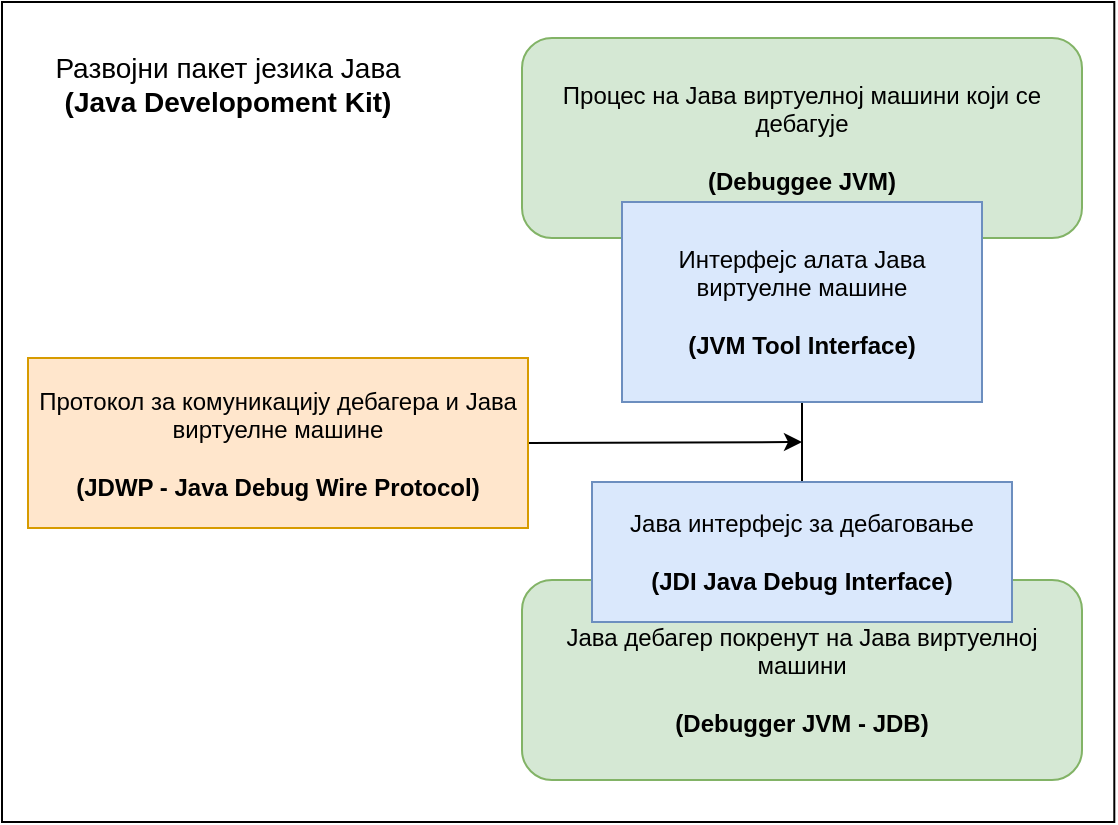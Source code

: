 <mxfile version="14.2.6" type="device"><diagram id="TIPMlPYA3ukdKXlAH7tO" name="Page-1"><mxGraphModel dx="1422" dy="789" grid="1" gridSize="10" guides="1" tooltips="1" connect="1" arrows="1" fold="1" page="1" pageScale="1" pageWidth="850" pageHeight="1100" math="0" shadow="0"><root><mxCell id="0"/><mxCell id="1" parent="0"/><mxCell id="uI3ssd2JrF8-c3ovTGZT-1" value="" style="rounded=0;whiteSpace=wrap;html=1;" vertex="1" parent="1"><mxGeometry x="140" y="250" width="556.15" height="410" as="geometry"/></mxCell><mxCell id="uI3ssd2JrF8-c3ovTGZT-10" style="edgeStyle=orthogonalEdgeStyle;rounded=0;orthogonalLoop=1;jettySize=auto;html=1;exitX=1;exitY=0.5;exitDx=0;exitDy=0;endArrow=classic;endFill=1;" edge="1" parent="1" source="uI3ssd2JrF8-c3ovTGZT-2"><mxGeometry relative="1" as="geometry"><mxPoint x="540" y="470" as="targetPoint"/></mxGeometry></mxCell><mxCell id="uI3ssd2JrF8-c3ovTGZT-2" value="Протокол за комуникацију дебагера и Јава виртуелне машине&lt;br&gt;&lt;br&gt;&lt;b&gt;(JDWP - Java Debug Wire Protocol)&lt;/b&gt;" style="rounded=0;whiteSpace=wrap;html=1;fillColor=#ffe6cc;strokeColor=#d79b00;" vertex="1" parent="1"><mxGeometry x="153" y="428" width="250" height="85" as="geometry"/></mxCell><mxCell id="uI3ssd2JrF8-c3ovTGZT-5" value="&lt;br style=&quot;font-size: 14px;&quot;&gt;Развојни пакет језика Јава&lt;br style=&quot;font-size: 14px;&quot;&gt;&lt;b style=&quot;font-size: 14px;&quot;&gt;(Java Developoment Kit)&lt;/b&gt;" style="text;html=1;strokeColor=none;fillColor=none;align=center;verticalAlign=middle;whiteSpace=wrap;rounded=0;fontSize=14;" vertex="1" parent="1"><mxGeometry x="153" y="268" width="200" height="30" as="geometry"/></mxCell><mxCell id="uI3ssd2JrF8-c3ovTGZT-7" style="edgeStyle=orthogonalEdgeStyle;rounded=0;orthogonalLoop=1;jettySize=auto;html=1;exitX=0.5;exitY=0;exitDx=0;exitDy=0;entryX=0.5;entryY=1;entryDx=0;entryDy=0;endArrow=none;endFill=0;" edge="1" parent="1" source="uI3ssd2JrF8-c3ovTGZT-6" target="uI3ssd2JrF8-c3ovTGZT-3"><mxGeometry relative="1" as="geometry"/></mxCell><mxCell id="uI3ssd2JrF8-c3ovTGZT-8" value="Јава дебагер покренут на Јава виртуелној машини&lt;br&gt;&lt;br&gt;&lt;b&gt;(Debugger JVM - JDB)&lt;/b&gt;" style="rounded=1;whiteSpace=wrap;html=1;fillColor=#d5e8d4;strokeColor=#82b366;" vertex="1" parent="1"><mxGeometry x="400" y="539" width="280" height="100" as="geometry"/></mxCell><mxCell id="uI3ssd2JrF8-c3ovTGZT-6" value="Јава интерфејс за дебаговање&lt;br&gt;&lt;br&gt;&lt;b&gt;(JDI Java Debug Interface)&lt;/b&gt;" style="rounded=0;whiteSpace=wrap;html=1;fillColor=#dae8fc;strokeColor=#6c8ebf;" vertex="1" parent="1"><mxGeometry x="435" y="490" width="210" height="70" as="geometry"/></mxCell><mxCell id="uI3ssd2JrF8-c3ovTGZT-9" value="Процес на Јава виртуелној машини који се дебагује&lt;br&gt;&lt;br&gt;&lt;b&gt;(Debuggee JVM)&lt;/b&gt;" style="rounded=1;whiteSpace=wrap;html=1;fillColor=#d5e8d4;strokeColor=#82b366;" vertex="1" parent="1"><mxGeometry x="400" y="268" width="280" height="100" as="geometry"/></mxCell><mxCell id="uI3ssd2JrF8-c3ovTGZT-3" value="Интерфејс алата Јава виртуелне машине&lt;br&gt;&lt;br&gt;&lt;b&gt;(JVM&amp;nbsp;Tool Interface)&lt;/b&gt;" style="rounded=0;whiteSpace=wrap;html=1;fillColor=#dae8fc;strokeColor=#6c8ebf;" vertex="1" parent="1"><mxGeometry x="450" y="350" width="180" height="100" as="geometry"/></mxCell></root></mxGraphModel></diagram></mxfile>